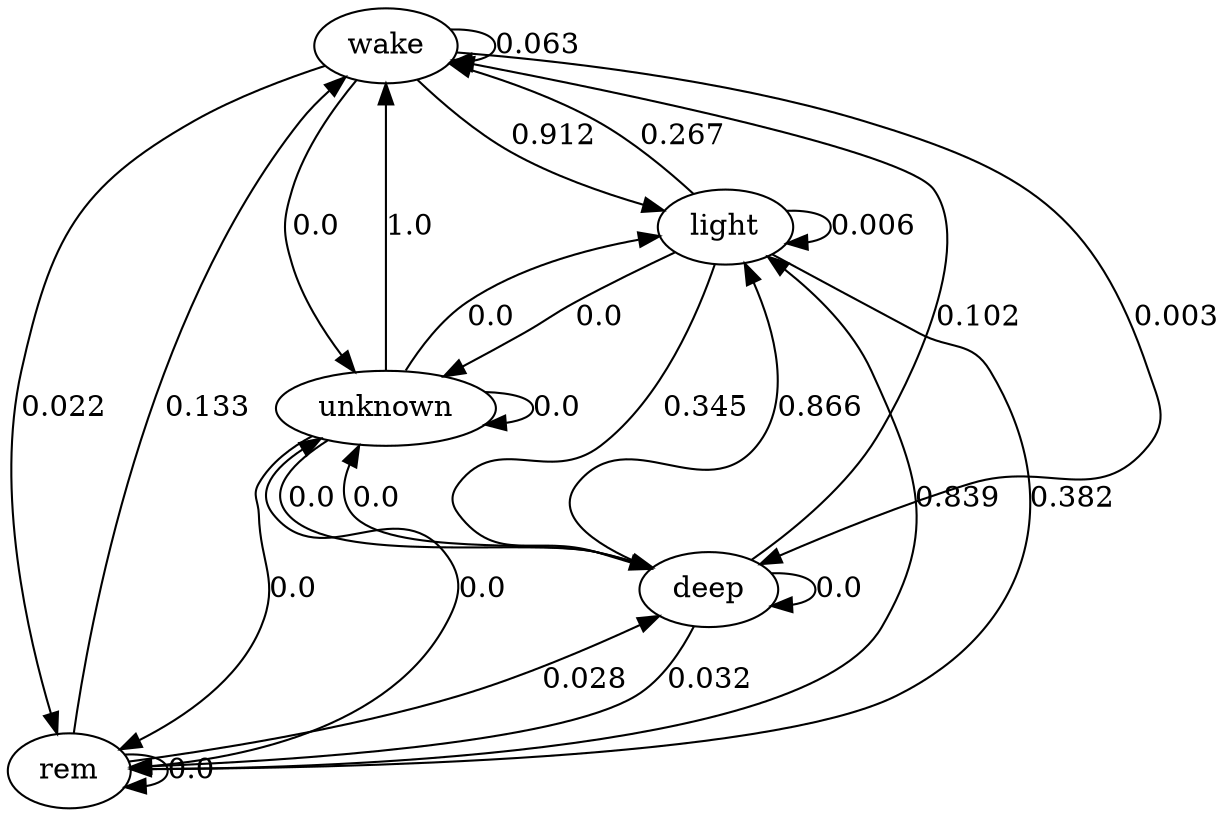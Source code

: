 digraph  {
wake;
light;
rem;
deep;
unknown;
wake -> wake  [key=0, label="0.063", weight="0.063"];
wake -> light  [key=0, label="0.912", weight="0.912"];
wake -> rem  [key=0, label="0.022", weight="0.022"];
wake -> deep  [key=0, label="0.003", weight="0.003"];
wake -> unknown  [key=0, label="0.0", weight="0.0"];
light -> wake  [key=0, label="0.267", weight="0.267"];
light -> light  [key=0, label="0.006", weight="0.006"];
light -> rem  [key=0, label="0.382", weight="0.382"];
light -> deep  [key=0, label="0.345", weight="0.345"];
light -> unknown  [key=0, label="0.0", weight="0.0"];
rem -> wake  [key=0, label="0.133", weight="0.133"];
rem -> light  [key=0, label="0.839", weight="0.839"];
rem -> rem  [key=0, label="0.0", weight="0.0"];
rem -> deep  [key=0, label="0.028", weight="0.028"];
rem -> unknown  [key=0, label="0.0", weight="0.0"];
deep -> wake  [key=0, label="0.102", weight="0.102"];
deep -> light  [key=0, label="0.866", weight="0.866"];
deep -> rem  [key=0, label="0.032", weight="0.032"];
deep -> deep  [key=0, label="0.0", weight="0.0"];
deep -> unknown  [key=0, label="0.0", weight="0.0"];
unknown -> wake  [key=0, label="1.0", weight="1.0"];
unknown -> light  [key=0, label="0.0", weight="0.0"];
unknown -> rem  [key=0, label="0.0", weight="0.0"];
unknown -> deep  [key=0, label="0.0", weight="0.0"];
unknown -> unknown  [key=0, label="0.0", weight="0.0"];
}
